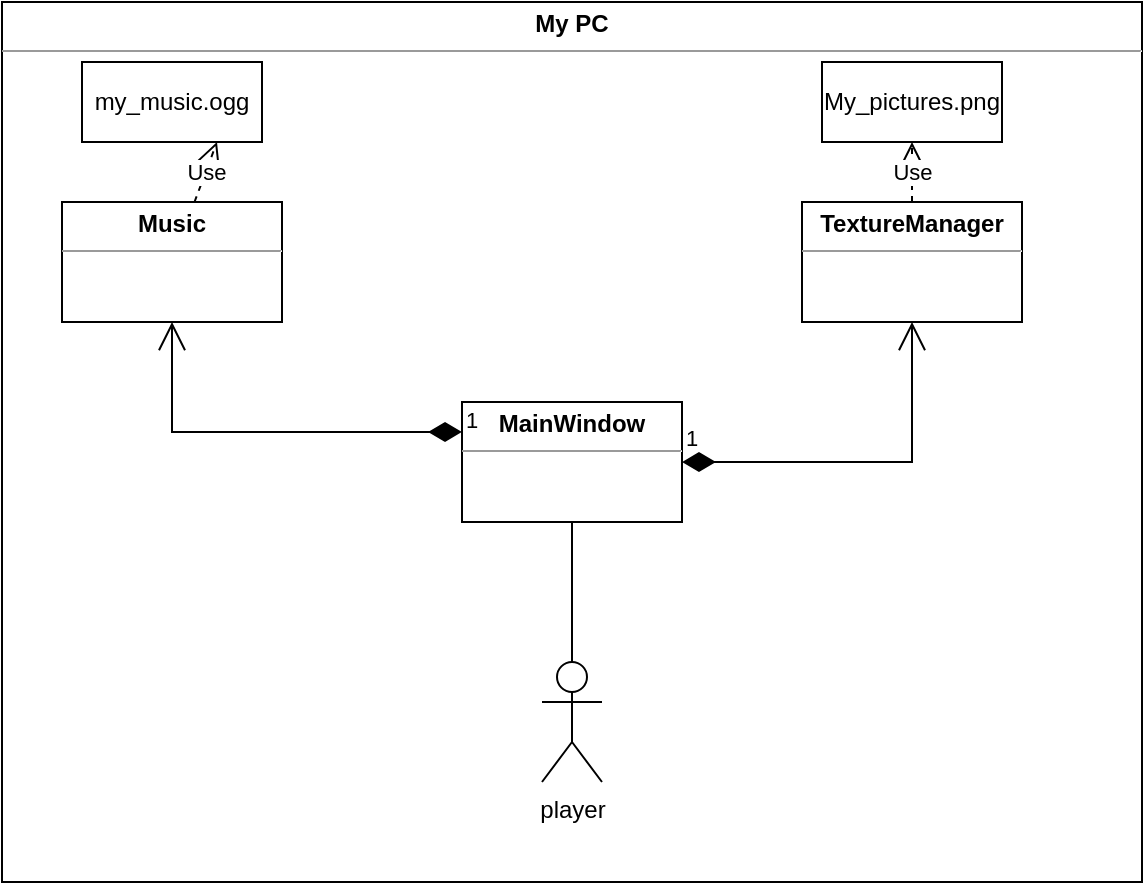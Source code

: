 <mxfile version="23.1.6" type="device">
  <diagram name="Сторінка-1" id="_XXKR_IUMBMaYtfP8-WY">
    <mxGraphModel dx="1042" dy="631" grid="1" gridSize="10" guides="1" tooltips="1" connect="1" arrows="1" fold="1" page="1" pageScale="1" pageWidth="827" pageHeight="1169" math="0" shadow="0">
      <root>
        <mxCell id="0" />
        <mxCell id="1" parent="0" />
        <mxCell id="srvnr3A5TYxj8ltDzy_6-12" value="&lt;p style=&quot;margin:0px;margin-top:4px;text-align:center;&quot;&gt;&lt;b&gt;My PC&lt;/b&gt;&lt;/p&gt;&lt;hr size=&quot;1&quot;&gt;&lt;div style=&quot;height:2px;&quot;&gt;&lt;/div&gt;" style="verticalAlign=top;align=left;overflow=fill;html=1;whiteSpace=wrap;" parent="1" vertex="1">
          <mxGeometry x="160" y="190" width="570" height="440" as="geometry" />
        </mxCell>
        <mxCell id="srvnr3A5TYxj8ltDzy_6-14" value="&lt;p style=&quot;margin:0px;margin-top:4px;text-align:center;&quot;&gt;&lt;b&gt;Music&lt;/b&gt;&lt;/p&gt;&lt;hr size=&quot;1&quot;&gt;&lt;div style=&quot;height:2px;&quot;&gt;&lt;/div&gt;" style="verticalAlign=top;align=left;overflow=fill;html=1;whiteSpace=wrap;" parent="1" vertex="1">
          <mxGeometry x="190" y="290" width="110" height="60" as="geometry" />
        </mxCell>
        <mxCell id="srvnr3A5TYxj8ltDzy_6-16" value="my_music.ogg" style="html=1;whiteSpace=wrap;" parent="1" vertex="1">
          <mxGeometry x="200" y="220" width="90" height="40" as="geometry" />
        </mxCell>
        <mxCell id="srvnr3A5TYxj8ltDzy_6-17" value="&lt;p style=&quot;margin:0px;margin-top:4px;text-align:center;&quot;&gt;&lt;b&gt;TextureManager&lt;/b&gt;&lt;br&gt;&lt;/p&gt;&lt;hr size=&quot;1&quot;&gt;&lt;div style=&quot;height:2px;&quot;&gt;&lt;/div&gt;" style="verticalAlign=top;align=left;overflow=fill;html=1;whiteSpace=wrap;" parent="1" vertex="1">
          <mxGeometry x="560" y="290" width="110" height="60" as="geometry" />
        </mxCell>
        <mxCell id="srvnr3A5TYxj8ltDzy_6-18" value="My_pictures.png" style="html=1;whiteSpace=wrap;" parent="1" vertex="1">
          <mxGeometry x="570" y="220" width="90" height="40" as="geometry" />
        </mxCell>
        <mxCell id="srvnr3A5TYxj8ltDzy_6-20" value="Use" style="endArrow=open;endSize=12;dashed=1;html=1;rounded=0;" parent="1" source="srvnr3A5TYxj8ltDzy_6-17" target="srvnr3A5TYxj8ltDzy_6-18" edge="1">
          <mxGeometry width="160" relative="1" as="geometry">
            <mxPoint x="255" y="300" as="sourcePoint" />
            <mxPoint x="255" y="270" as="targetPoint" />
            <mxPoint as="offset" />
          </mxGeometry>
        </mxCell>
        <mxCell id="srvnr3A5TYxj8ltDzy_6-21" value="player" style="shape=umlActor;verticalLabelPosition=bottom;verticalAlign=top;html=1;" parent="1" vertex="1">
          <mxGeometry x="430" y="520" width="30" height="60" as="geometry" />
        </mxCell>
        <mxCell id="srvnr3A5TYxj8ltDzy_6-22" value="&lt;p style=&quot;margin:0px;margin-top:4px;text-align:center;&quot;&gt;&lt;b&gt;MainWindow&lt;/b&gt;&lt;/p&gt;&lt;hr size=&quot;1&quot;&gt;&lt;div style=&quot;height:2px;&quot;&gt;&lt;/div&gt;" style="verticalAlign=top;align=left;overflow=fill;html=1;whiteSpace=wrap;" parent="1" vertex="1">
          <mxGeometry x="390" y="390" width="110" height="60" as="geometry" />
        </mxCell>
        <mxCell id="srvnr3A5TYxj8ltDzy_6-23" value="" style="endArrow=none;html=1;rounded=0;exitX=0.5;exitY=0;exitDx=0;exitDy=0;exitPerimeter=0;" parent="1" source="srvnr3A5TYxj8ltDzy_6-21" edge="1">
          <mxGeometry width="50" height="50" relative="1" as="geometry">
            <mxPoint x="390" y="460" as="sourcePoint" />
            <mxPoint x="445" y="450" as="targetPoint" />
          </mxGeometry>
        </mxCell>
        <mxCell id="f8lUTfHPnMfbGQhzungp-1" value="Use" style="endArrow=open;endSize=12;dashed=1;html=1;rounded=0;entryX=0.75;entryY=1;entryDx=0;entryDy=0;" edge="1" parent="1" source="srvnr3A5TYxj8ltDzy_6-14" target="srvnr3A5TYxj8ltDzy_6-16">
          <mxGeometry width="160" relative="1" as="geometry">
            <mxPoint x="625" y="300" as="sourcePoint" />
            <mxPoint x="625" y="270" as="targetPoint" />
            <mxPoint as="offset" />
          </mxGeometry>
        </mxCell>
        <mxCell id="f8lUTfHPnMfbGQhzungp-2" value="1" style="endArrow=open;html=1;endSize=12;startArrow=diamondThin;startSize=14;startFill=1;edgeStyle=orthogonalEdgeStyle;align=left;verticalAlign=bottom;rounded=0;exitX=0;exitY=0.25;exitDx=0;exitDy=0;" edge="1" parent="1" source="srvnr3A5TYxj8ltDzy_6-22" target="srvnr3A5TYxj8ltDzy_6-14">
          <mxGeometry x="-1" y="3" relative="1" as="geometry">
            <mxPoint x="330" y="330" as="sourcePoint" />
            <mxPoint x="490" y="330" as="targetPoint" />
          </mxGeometry>
        </mxCell>
        <mxCell id="f8lUTfHPnMfbGQhzungp-3" value="1" style="endArrow=open;html=1;endSize=12;startArrow=diamondThin;startSize=14;startFill=1;edgeStyle=orthogonalEdgeStyle;align=left;verticalAlign=bottom;rounded=0;exitX=1;exitY=0.5;exitDx=0;exitDy=0;entryX=0.5;entryY=1;entryDx=0;entryDy=0;" edge="1" parent="1" source="srvnr3A5TYxj8ltDzy_6-22" target="srvnr3A5TYxj8ltDzy_6-17">
          <mxGeometry x="-1" y="3" relative="1" as="geometry">
            <mxPoint x="400" y="415" as="sourcePoint" />
            <mxPoint x="255" y="360" as="targetPoint" />
          </mxGeometry>
        </mxCell>
      </root>
    </mxGraphModel>
  </diagram>
</mxfile>
